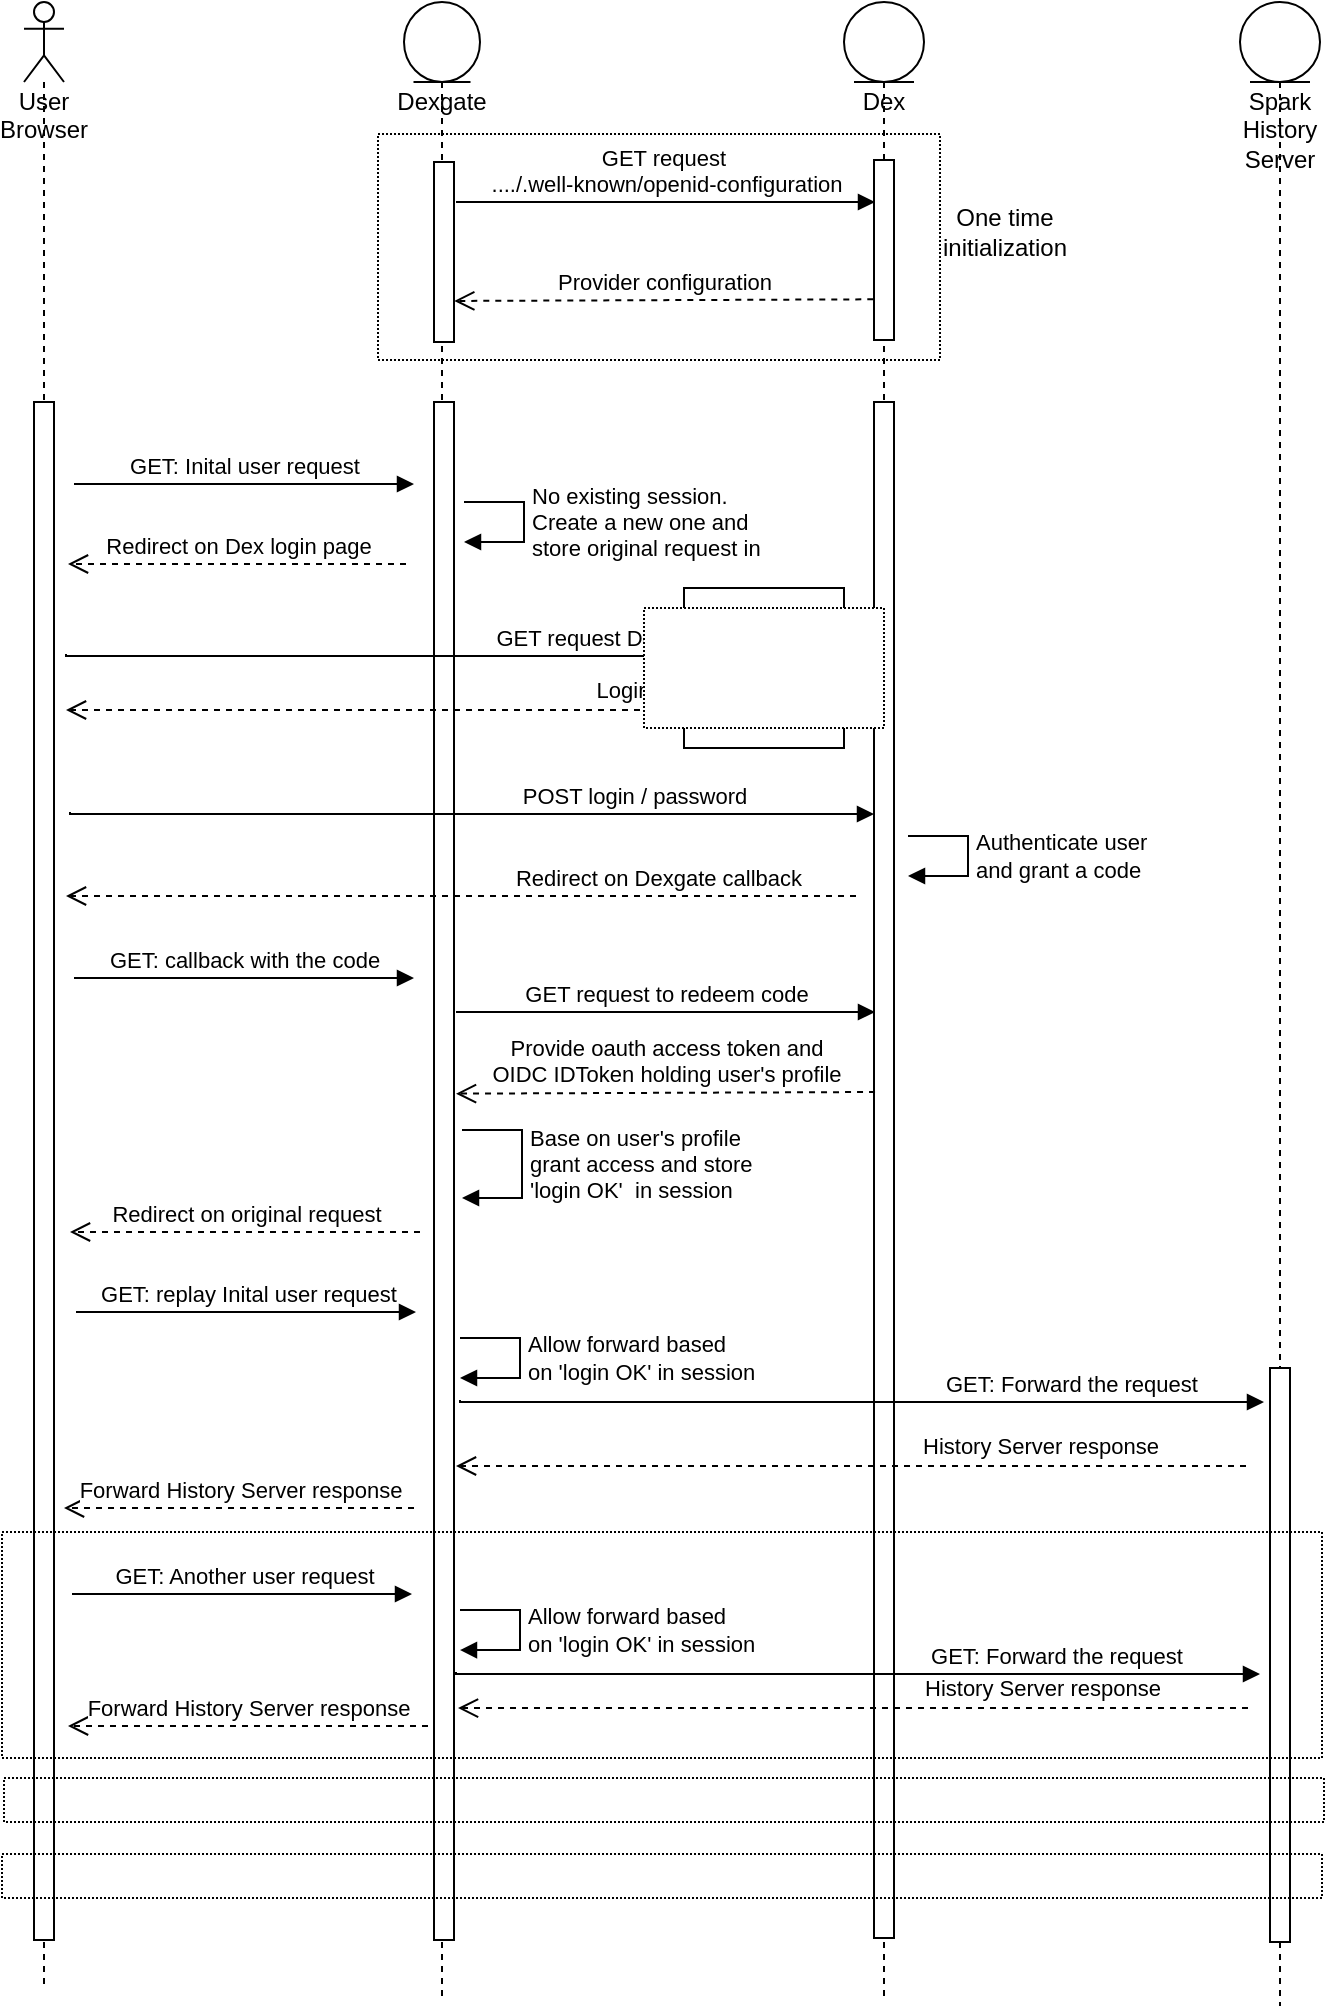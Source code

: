 <mxfile version="15.4.0" type="device"><diagram id="_AsvR-xYuMbnc5726M0c" name="Page-1"><mxGraphModel dx="1106" dy="988" grid="0" gridSize="10" guides="0" tooltips="1" connect="0" arrows="0" fold="1" page="1" pageScale="1" pageWidth="827" pageHeight="1169" math="0" shadow="0"><root><mxCell id="0"/><mxCell id="1" parent="0"/><mxCell id="yW7U-rQTUifoZDgHXmJN-58" value="" style="rounded=0;whiteSpace=wrap;html=1;dashed=1;dashPattern=1 1;" parent="1" vertex="1"><mxGeometry x="257" y="186" width="281" height="113" as="geometry"/></mxCell><object label="User Browser" id="pvGirkm_fiOBP6K4mfC_-1"><mxCell style="shape=umlLifeline;participant=umlActor;perimeter=lifelinePerimeter;whiteSpace=wrap;html=1;container=1;collapsible=0;recursiveResize=0;verticalAlign=top;spacingTop=36;outlineConnect=0;align=center;" parent="1" vertex="1"><mxGeometry x="80" y="120" width="20" height="991" as="geometry"/></mxCell></object><mxCell id="yW7U-rQTUifoZDgHXmJN-2" value="" style="html=1;points=[];perimeter=orthogonalPerimeter;" parent="pvGirkm_fiOBP6K4mfC_-1" vertex="1"><mxGeometry x="5" y="200" width="10" height="769" as="geometry"/></mxCell><mxCell id="pvGirkm_fiOBP6K4mfC_-5" value="Dex" style="shape=umlLifeline;participant=umlEntity;perimeter=lifelinePerimeter;whiteSpace=wrap;html=1;container=1;collapsible=0;recursiveResize=0;verticalAlign=top;spacingTop=36;outlineConnect=0;" parent="1" vertex="1"><mxGeometry x="490" y="120" width="40" height="999" as="geometry"/></mxCell><mxCell id="pvGirkm_fiOBP6K4mfC_-7" value="" style="html=1;points=[];perimeter=orthogonalPerimeter;" parent="pvGirkm_fiOBP6K4mfC_-5" vertex="1"><mxGeometry x="15" y="79" width="10" height="90" as="geometry"/></mxCell><mxCell id="yW7U-rQTUifoZDgHXmJN-13" value="" style="html=1;points=[];perimeter=orthogonalPerimeter;" parent="pvGirkm_fiOBP6K4mfC_-5" vertex="1"><mxGeometry x="15" y="200" width="10" height="768" as="geometry"/></mxCell><mxCell id="yW7U-rQTUifoZDgHXmJN-30" value="GET: Forward the request&amp;nbsp;" style="html=1;verticalAlign=bottom;endArrow=block;rounded=0;edgeStyle=orthogonalEdgeStyle;" parent="pvGirkm_fiOBP6K4mfC_-5" edge="1"><mxGeometry x="0.529" width="80" relative="1" as="geometry"><mxPoint x="-192" y="699" as="sourcePoint"/><mxPoint x="210" y="700" as="targetPoint"/><Array as="points"><mxPoint x="-192" y="700"/></Array><mxPoint as="offset"/></mxGeometry></mxCell><mxCell id="pvGirkm_fiOBP6K4mfC_-6" value="Spark History Server" style="shape=umlLifeline;participant=umlEntity;perimeter=lifelinePerimeter;whiteSpace=wrap;html=1;container=1;collapsible=0;recursiveResize=0;verticalAlign=top;spacingTop=36;outlineConnect=0;" parent="1" vertex="1"><mxGeometry x="688" y="120" width="40" height="1002" as="geometry"/></mxCell><mxCell id="yW7U-rQTUifoZDgHXmJN-28" value="" style="html=1;points=[];perimeter=orthogonalPerimeter;" parent="pvGirkm_fiOBP6K4mfC_-6" vertex="1"><mxGeometry x="15" y="683" width="10" height="287" as="geometry"/></mxCell><mxCell id="pvGirkm_fiOBP6K4mfC_-11" value="Provider configuration" style="html=1;verticalAlign=bottom;endArrow=open;dashed=1;endSize=8;rounded=0;entryX=1.013;entryY=0.772;entryDx=0;entryDy=0;entryPerimeter=0;exitX=-0.035;exitY=0.774;exitDx=0;exitDy=0;exitPerimeter=0;" parent="1" source="pvGirkm_fiOBP6K4mfC_-7" target="pvGirkm_fiOBP6K4mfC_-2" edge="1"><mxGeometry relative="1" as="geometry"><mxPoint x="500" y="269" as="sourcePoint"/><mxPoint x="300" y="270" as="targetPoint"/></mxGeometry></mxCell><mxCell id="pvGirkm_fiOBP6K4mfC_-4" value="Dexgate" style="shape=umlLifeline;participant=umlEntity;perimeter=lifelinePerimeter;whiteSpace=wrap;html=1;container=1;collapsible=0;recursiveResize=0;verticalAlign=top;spacingTop=36;outlineConnect=0;" parent="1" vertex="1"><mxGeometry x="270" y="120" width="38" height="998" as="geometry"/></mxCell><mxCell id="pvGirkm_fiOBP6K4mfC_-2" value="" style="html=1;points=[];perimeter=orthogonalPerimeter;" parent="pvGirkm_fiOBP6K4mfC_-4" vertex="1"><mxGeometry x="15" y="80" width="10" height="90" as="geometry"/></mxCell><mxCell id="pvGirkm_fiOBP6K4mfC_-10" value="GET request&amp;nbsp;&lt;br&gt;..../.well-known/openid-configuration" style="html=1;verticalAlign=bottom;endArrow=block;rounded=0;" parent="pvGirkm_fiOBP6K4mfC_-4" edge="1"><mxGeometry width="80" relative="1" as="geometry"><mxPoint x="26" y="100" as="sourcePoint"/><mxPoint x="235.5" y="100" as="targetPoint"/><Array as="points"/></mxGeometry></mxCell><mxCell id="yW7U-rQTUifoZDgHXmJN-3" value="" style="html=1;points=[];perimeter=orthogonalPerimeter;" parent="pvGirkm_fiOBP6K4mfC_-4" vertex="1"><mxGeometry x="15" y="200" width="10" height="769" as="geometry"/></mxCell><mxCell id="yW7U-rQTUifoZDgHXmJN-59" value="" style="rounded=0;whiteSpace=wrap;html=1;dashed=1;dashPattern=1 1;fillColor=none;" parent="pvGirkm_fiOBP6K4mfC_-4" vertex="1"><mxGeometry x="-201" y="765" width="660" height="113" as="geometry"/></mxCell><mxCell id="yW7U-rQTUifoZDgHXmJN-1" value="One time&lt;br&gt;initialization" style="text;html=1;resizable=0;autosize=1;align=center;verticalAlign=middle;points=[];fillColor=none;strokeColor=none;rounded=0;" parent="1" vertex="1"><mxGeometry x="530" y="220" width="80" height="30" as="geometry"/></mxCell><mxCell id="yW7U-rQTUifoZDgHXmJN-4" value="GET: Inital user request" style="html=1;verticalAlign=bottom;endArrow=block;rounded=0;edgeStyle=orthogonalEdgeStyle;" parent="1" edge="1"><mxGeometry width="80" relative="1" as="geometry"><mxPoint x="105" y="361" as="sourcePoint"/><mxPoint x="275" y="361" as="targetPoint"/></mxGeometry></mxCell><mxCell id="yW7U-rQTUifoZDgHXmJN-5" value="Redirect on Dex login page" style="html=1;verticalAlign=bottom;endArrow=open;dashed=1;endSize=8;rounded=0;edgeStyle=orthogonalEdgeStyle;" parent="1" edge="1"><mxGeometry relative="1" as="geometry"><mxPoint x="271" y="401" as="sourcePoint"/><mxPoint x="102" y="401" as="targetPoint"/><Array as="points"><mxPoint x="108" y="401"/></Array></mxGeometry></mxCell><mxCell id="yW7U-rQTUifoZDgHXmJN-12" value="No existing session.&lt;br&gt;Create a new one and &lt;br&gt;store original request in" style="edgeStyle=orthogonalEdgeStyle;html=1;align=left;spacingLeft=2;endArrow=block;rounded=0;" parent="1" edge="1"><mxGeometry x="-0.001" relative="1" as="geometry"><mxPoint x="300" y="370" as="sourcePoint"/><Array as="points"><mxPoint x="330" y="370"/></Array><mxPoint x="300" y="390" as="targetPoint"/><mxPoint as="offset"/></mxGeometry></mxCell><mxCell id="yW7U-rQTUifoZDgHXmJN-14" value="GET request Dex login page" style="html=1;verticalAlign=bottom;endArrow=block;rounded=0;edgeStyle=orthogonalEdgeStyle;" parent="1" edge="1"><mxGeometry x="0.414" width="80" relative="1" as="geometry"><mxPoint x="101" y="446" as="sourcePoint"/><mxPoint x="503" y="447" as="targetPoint"/><Array as="points"><mxPoint x="101" y="447"/></Array><mxPoint as="offset"/></mxGeometry></mxCell><mxCell id="yW7U-rQTUifoZDgHXmJN-15" value="Login page" style="html=1;verticalAlign=bottom;endArrow=open;dashed=1;endSize=8;rounded=0;edgeStyle=orthogonalEdgeStyle;" parent="1" edge="1"><mxGeometry x="-0.475" y="-1" relative="1" as="geometry"><mxPoint x="496" y="474" as="sourcePoint"/><mxPoint x="101" y="474" as="targetPoint"/><Array as="points"><mxPoint x="391" y="474"/><mxPoint x="391" y="474"/></Array><mxPoint as="offset"/></mxGeometry></mxCell><mxCell id="yW7U-rQTUifoZDgHXmJN-16" value="POST login / password" style="html=1;verticalAlign=bottom;endArrow=block;rounded=0;edgeStyle=orthogonalEdgeStyle;" parent="1" edge="1"><mxGeometry x="0.405" width="80" relative="1" as="geometry"><mxPoint x="103" y="525" as="sourcePoint"/><mxPoint x="505" y="526" as="targetPoint"/><Array as="points"><mxPoint x="103" y="526"/></Array><mxPoint as="offset"/></mxGeometry></mxCell><mxCell id="yW7U-rQTUifoZDgHXmJN-18" value="Authenticate user &lt;br&gt;and grant a code" style="edgeStyle=orthogonalEdgeStyle;html=1;align=left;spacingLeft=2;endArrow=block;rounded=0;" parent="1" edge="1"><mxGeometry x="-0.001" relative="1" as="geometry"><mxPoint x="522" y="537" as="sourcePoint"/><Array as="points"><mxPoint x="552" y="537"/></Array><mxPoint x="522" y="557" as="targetPoint"/><mxPoint as="offset"/></mxGeometry></mxCell><mxCell id="yW7U-rQTUifoZDgHXmJN-19" value="Redirect on Dexgate callback" style="html=1;verticalAlign=bottom;endArrow=open;dashed=1;endSize=8;rounded=0;edgeStyle=orthogonalEdgeStyle;" parent="1" edge="1"><mxGeometry x="-0.499" relative="1" as="geometry"><mxPoint x="496" y="567" as="sourcePoint"/><mxPoint x="101" y="567" as="targetPoint"/><Array as="points"><mxPoint x="397" y="567"/><mxPoint x="397" y="567"/></Array><mxPoint as="offset"/></mxGeometry></mxCell><mxCell id="yW7U-rQTUifoZDgHXmJN-20" value="GET: callback with the code" style="html=1;verticalAlign=bottom;endArrow=block;rounded=0;edgeStyle=orthogonalEdgeStyle;" parent="1" edge="1"><mxGeometry width="80" relative="1" as="geometry"><mxPoint x="105" y="608" as="sourcePoint"/><mxPoint x="275" y="608" as="targetPoint"/></mxGeometry></mxCell><mxCell id="yW7U-rQTUifoZDgHXmJN-22" value="GET request to redeem code" style="html=1;verticalAlign=bottom;endArrow=block;rounded=0;" parent="1" edge="1"><mxGeometry width="80" relative="1" as="geometry"><mxPoint x="296" y="625.0" as="sourcePoint"/><mxPoint x="505.5" y="625.0" as="targetPoint"/><Array as="points"/></mxGeometry></mxCell><mxCell id="yW7U-rQTUifoZDgHXmJN-23" value="Provide oauth access token and&lt;br&gt;OIDC IDToken holding user's profile" style="html=1;verticalAlign=bottom;endArrow=open;dashed=1;endSize=8;rounded=0;entryX=1.013;entryY=0.772;entryDx=0;entryDy=0;entryPerimeter=0;exitX=-0.035;exitY=0.774;exitDx=0;exitDy=0;exitPerimeter=0;" parent="1" edge="1"><mxGeometry relative="1" as="geometry"><mxPoint x="505.52" y="665" as="sourcePoint"/><mxPoint x="296.0" y="665.82" as="targetPoint"/></mxGeometry></mxCell><mxCell id="yW7U-rQTUifoZDgHXmJN-25" value="Base on user's profile&lt;br&gt;grant access and store &lt;br&gt;'login OK'&amp;nbsp; in session" style="edgeStyle=orthogonalEdgeStyle;html=1;align=left;spacingLeft=2;endArrow=block;rounded=0;" parent="1" edge="1"><mxGeometry x="-0.001" relative="1" as="geometry"><mxPoint x="299.0" y="684" as="sourcePoint"/><Array as="points"><mxPoint x="329" y="684"/><mxPoint x="329" y="718"/><mxPoint x="299" y="718"/></Array><mxPoint x="299" y="718" as="targetPoint"/><mxPoint as="offset"/></mxGeometry></mxCell><mxCell id="yW7U-rQTUifoZDgHXmJN-26" value="Redirect on original request" style="html=1;verticalAlign=bottom;endArrow=open;dashed=1;endSize=8;rounded=0;edgeStyle=orthogonalEdgeStyle;" parent="1" edge="1"><mxGeometry relative="1" as="geometry"><mxPoint x="278" y="735" as="sourcePoint"/><mxPoint x="103" y="735" as="targetPoint"/><Array as="points"><mxPoint x="115" y="735"/></Array></mxGeometry></mxCell><mxCell id="yW7U-rQTUifoZDgHXmJN-27" value="GET: replay Inital user request" style="html=1;verticalAlign=bottom;endArrow=block;rounded=0;edgeStyle=orthogonalEdgeStyle;" parent="1" edge="1"><mxGeometry x="0.012" width="80" relative="1" as="geometry"><mxPoint x="106" y="775" as="sourcePoint"/><mxPoint x="276" y="775" as="targetPoint"/><mxPoint as="offset"/></mxGeometry></mxCell><mxCell id="yW7U-rQTUifoZDgHXmJN-31" value="Allow forward based&lt;br&gt;on 'login OK' in session" style="edgeStyle=orthogonalEdgeStyle;html=1;align=left;spacingLeft=2;endArrow=block;rounded=0;" parent="1" edge="1"><mxGeometry x="-0.001" relative="1" as="geometry"><mxPoint x="298.0" y="788" as="sourcePoint"/><Array as="points"><mxPoint x="328" y="788"/></Array><mxPoint x="298.0" y="808" as="targetPoint"/><mxPoint as="offset"/></mxGeometry></mxCell><mxCell id="yW7U-rQTUifoZDgHXmJN-32" value="History&amp;nbsp;Server response" style="html=1;verticalAlign=bottom;endArrow=open;dashed=1;endSize=8;rounded=0;edgeStyle=orthogonalEdgeStyle;" parent="1" edge="1"><mxGeometry x="-0.475" y="-1" relative="1" as="geometry"><mxPoint x="691" y="852" as="sourcePoint"/><mxPoint x="296" y="852" as="targetPoint"/><Array as="points"><mxPoint x="586" y="852"/><mxPoint x="586" y="852"/></Array><mxPoint as="offset"/></mxGeometry></mxCell><mxCell id="yW7U-rQTUifoZDgHXmJN-33" value="Forward History Server response" style="html=1;verticalAlign=bottom;endArrow=open;dashed=1;endSize=8;rounded=0;edgeStyle=orthogonalEdgeStyle;" parent="1" edge="1"><mxGeometry relative="1" as="geometry"><mxPoint x="275" y="873" as="sourcePoint"/><mxPoint x="100" y="873" as="targetPoint"/><Array as="points"><mxPoint x="112" y="873"/></Array></mxGeometry></mxCell><mxCell id="yW7U-rQTUifoZDgHXmJN-46" value="GET: Another user request" style="html=1;verticalAlign=bottom;endArrow=block;rounded=0;edgeStyle=orthogonalEdgeStyle;" parent="1" edge="1"><mxGeometry x="0.012" width="80" relative="1" as="geometry"><mxPoint x="104" y="916" as="sourcePoint"/><mxPoint x="274" y="916" as="targetPoint"/><mxPoint as="offset"/></mxGeometry></mxCell><mxCell id="yW7U-rQTUifoZDgHXmJN-47" value="Allow forward based&lt;br&gt;on 'login OK' in session" style="edgeStyle=orthogonalEdgeStyle;html=1;align=left;spacingLeft=2;endArrow=block;rounded=0;" parent="1" edge="1"><mxGeometry x="-0.001" relative="1" as="geometry"><mxPoint x="298.0" y="924.03" as="sourcePoint"/><Array as="points"><mxPoint x="328" y="924.03"/></Array><mxPoint x="298.0" y="944.03" as="targetPoint"/><mxPoint as="offset"/></mxGeometry></mxCell><mxCell id="yW7U-rQTUifoZDgHXmJN-51" value="GET: Forward the request" style="html=1;verticalAlign=bottom;endArrow=block;rounded=0;edgeStyle=orthogonalEdgeStyle;" parent="1" edge="1"><mxGeometry x="0.494" width="80" relative="1" as="geometry"><mxPoint x="296" y="955" as="sourcePoint"/><mxPoint x="698" y="956" as="targetPoint"/><Array as="points"><mxPoint x="296" y="956"/></Array><mxPoint as="offset"/></mxGeometry></mxCell><mxCell id="yW7U-rQTUifoZDgHXmJN-52" value="History&amp;nbsp;Server response" style="html=1;verticalAlign=bottom;endArrow=open;dashed=1;endSize=8;rounded=0;edgeStyle=orthogonalEdgeStyle;" parent="1" edge="1"><mxGeometry x="-0.475" y="-1" relative="1" as="geometry"><mxPoint x="692" y="973.03" as="sourcePoint"/><mxPoint x="297" y="973.03" as="targetPoint"/><Array as="points"><mxPoint x="587" y="973.03"/><mxPoint x="587" y="973.03"/></Array><mxPoint as="offset"/></mxGeometry></mxCell><mxCell id="yW7U-rQTUifoZDgHXmJN-53" value="Forward History Server response" style="html=1;verticalAlign=bottom;endArrow=open;dashed=1;endSize=8;rounded=0;edgeStyle=orthogonalEdgeStyle;" parent="1" edge="1"><mxGeometry relative="1" as="geometry"><mxPoint x="282" y="982.03" as="sourcePoint"/><mxPoint x="102" y="982" as="targetPoint"/><Array as="points"><mxPoint x="119" y="982.03"/></Array></mxGeometry></mxCell><mxCell id="yW7U-rQTUifoZDgHXmJN-55" value="" style="whiteSpace=wrap;html=1;aspect=fixed;" parent="1" vertex="1"><mxGeometry x="410" y="413" width="80" height="80" as="geometry"/></mxCell><mxCell id="yW7U-rQTUifoZDgHXmJN-57" value="" style="rounded=0;whiteSpace=wrap;html=1;dashed=1;dashPattern=1 1;" parent="1" vertex="1"><mxGeometry x="390" y="423" width="120" height="60" as="geometry"/></mxCell><mxCell id="yW7U-rQTUifoZDgHXmJN-60" value="" style="rounded=0;whiteSpace=wrap;html=1;dashed=1;dashPattern=1 1;fillColor=none;" parent="1" vertex="1"><mxGeometry x="70" y="1008" width="660" height="22" as="geometry"/></mxCell><mxCell id="yW7U-rQTUifoZDgHXmJN-61" value="" style="rounded=0;whiteSpace=wrap;html=1;dashed=1;dashPattern=1 1;fillColor=none;" parent="1" vertex="1"><mxGeometry x="69" y="1046" width="660" height="22" as="geometry"/></mxCell></root></mxGraphModel></diagram></mxfile>